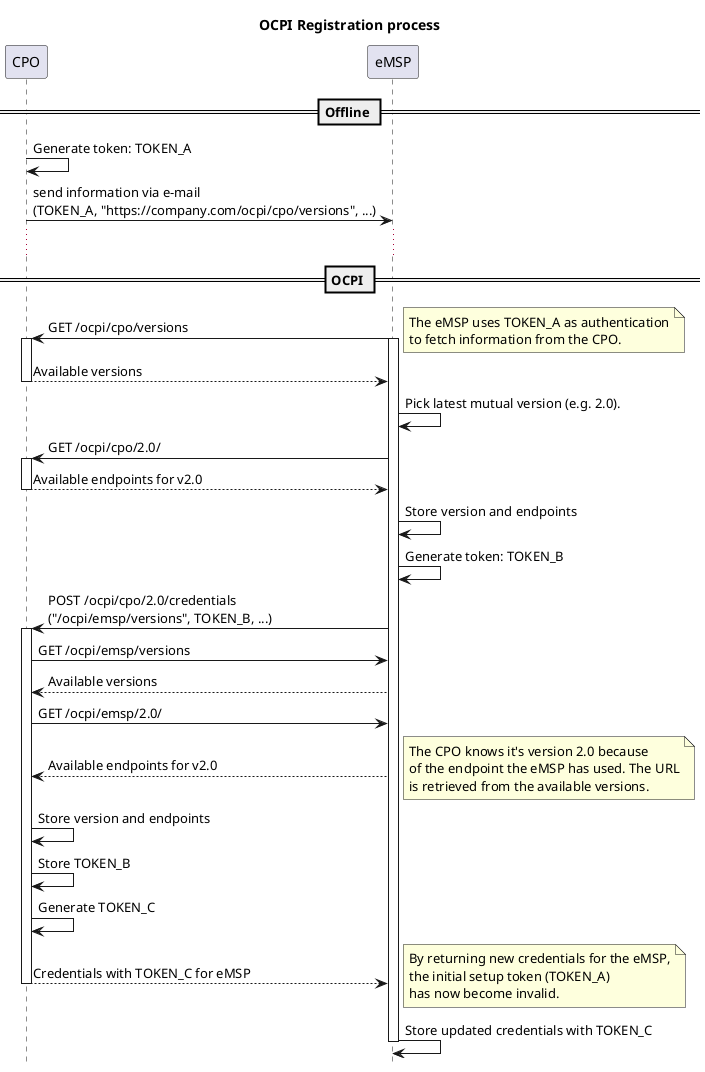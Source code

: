 @startuml
title OCPI Registration process
hide footbox

participant CPO
participant eMSP

== Offline ==

CPO -> CPO: Generate token: TOKEN_A
CPO -> eMSP: send information via e-mail \n(TOKEN_A, "https://company.com/ocpi/cpo/versions", ...)

...

== OCPI ==

CPO <- eMSP: GET /ocpi/cpo/versions
activate eMSP
activate CPO
note right
    The eMSP uses TOKEN_A as authentication
    to fetch information from the CPO.
end note
CPO --> eMSP: Available versions
deactivate CPO

eMSP -> eMSP: Pick latest mutual version (e.g. 2.0).
CPO <- eMSP: GET /ocpi/cpo/2.0/
activate CPO
CPO --> eMSP: Available endpoints for v2.0
deactivate CPO
eMSP -> eMSP: Store version and endpoints
eMSP -> eMSP: Generate token: TOKEN_B
CPO <- eMSP: POST /ocpi/cpo/2.0/credentials \n("/ocpi/emsp/versions", TOKEN_B, ...)

activate CPO
CPO -> eMSP: GET /ocpi/emsp/versions
CPO <-- eMSP: Available versions
CPO -> eMSP: GET /ocpi/emsp/2.0/
CPO <-- eMSP: Available endpoints for v2.0
note right
    The CPO knows it's version 2.0 because
    of the endpoint the eMSP has used. The URL
    is retrieved from the available versions.
end note
CPO -> CPO: Store version and endpoints
CPO -> CPO: Store TOKEN_B
CPO -> CPO: Generate TOKEN_C
CPO --> eMSP: Credentials with TOKEN_C for eMSP
deactivate CPO

note right
    By returning new credentials for the eMSP,
    the initial setup token (TOKEN_A)
    has now become invalid.
end note
eMSP -> eMSP: Store updated credentials with TOKEN_C

deactivate eMSP

@enduml
